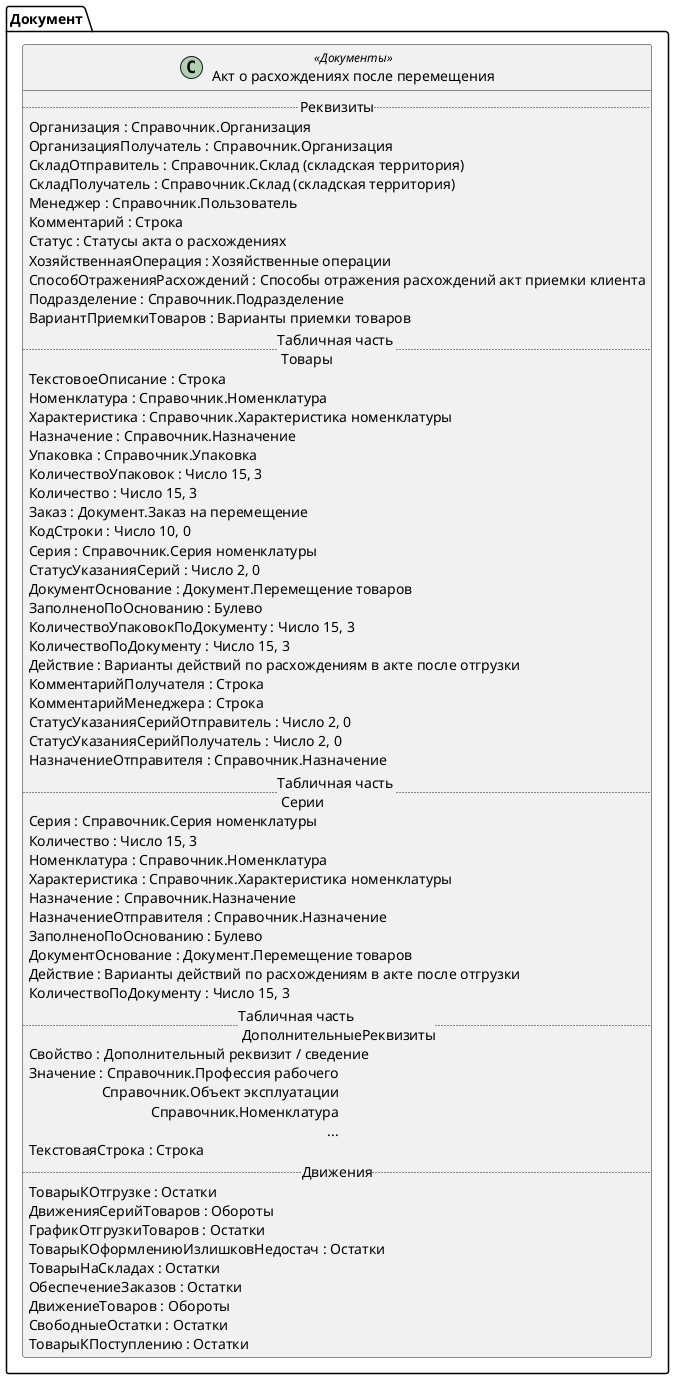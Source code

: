 ﻿@startuml АктОРасхожденияхПослеПеремещения
'!include templates.wsd
'..\include templates.wsd
class Документ.АктОРасхожденияхПослеПеремещения as "Акт о расхождениях после перемещения" <<Документы>>
{
..Реквизиты..
Организация : Справочник.Организация
ОрганизацияПолучатель : Справочник.Организация
СкладОтправитель : Справочник.Склад (складская территория)
СкладПолучатель : Справочник.Склад (складская территория)
Менеджер : Справочник.Пользователь
Комментарий : Строка
Статус : Статусы акта о расхождениях
ХозяйственнаяОперация : Хозяйственные операции
СпособОтраженияРасхождений : Способы отражения расхождений акт приемки клиента
Подразделение : Справочник.Подразделение
ВариантПриемкиТоваров : Варианты приемки товаров
..Табличная часть \n Товары..
ТекстовоеОписание : Строка
Номенклатура : Справочник.Номенклатура
Характеристика : Справочник.Характеристика номенклатуры
Назначение : Справочник.Назначение
Упаковка : Справочник.Упаковка
КоличествоУпаковок : Число 15, 3
Количество : Число 15, 3
Заказ : Документ.Заказ на перемещение
КодСтроки : Число 10, 0
Серия : Справочник.Серия номенклатуры
СтатусУказанияСерий : Число 2, 0
ДокументОснование : Документ.Перемещение товаров
ЗаполненоПоОснованию : Булево
КоличествоУпаковокПоДокументу : Число 15, 3
КоличествоПоДокументу : Число 15, 3
Действие : Варианты действий по расхождениям в акте после отгрузки
КомментарийПолучателя : Строка
КомментарийМенеджера : Строка
СтатусУказанияСерийОтправитель : Число 2, 0
СтатусУказанияСерийПолучатель : Число 2, 0
НазначениеОтправителя : Справочник.Назначение
..Табличная часть \n Серии..
Серия : Справочник.Серия номенклатуры
Количество : Число 15, 3
Номенклатура : Справочник.Номенклатура
Характеристика : Справочник.Характеристика номенклатуры
Назначение : Справочник.Назначение
НазначениеОтправителя : Справочник.Назначение
ЗаполненоПоОснованию : Булево
ДокументОснование : Документ.Перемещение товаров
Действие : Варианты действий по расхождениям в акте после отгрузки
КоличествоПоДокументу : Число 15, 3
..Табличная часть \n ДополнительныеРеквизиты..
Свойство : Дополнительный реквизит / сведение
Значение : Справочник.Профессия рабочего\rСправочник.Объект эксплуатации\rСправочник.Номенклатура\r...
ТекстоваяСтрока : Строка
..Движения..
ТоварыКОтгрузке : Остатки
ДвиженияСерийТоваров : Обороты
ГрафикОтгрузкиТоваров : Остатки
ТоварыКОформлениюИзлишковНедостач : Остатки
ТоварыНаСкладах : Остатки
ОбеспечениеЗаказов : Остатки
ДвижениеТоваров : Обороты
СвободныеОстатки : Остатки
ТоварыКПоступлению : Остатки
}
@enduml
